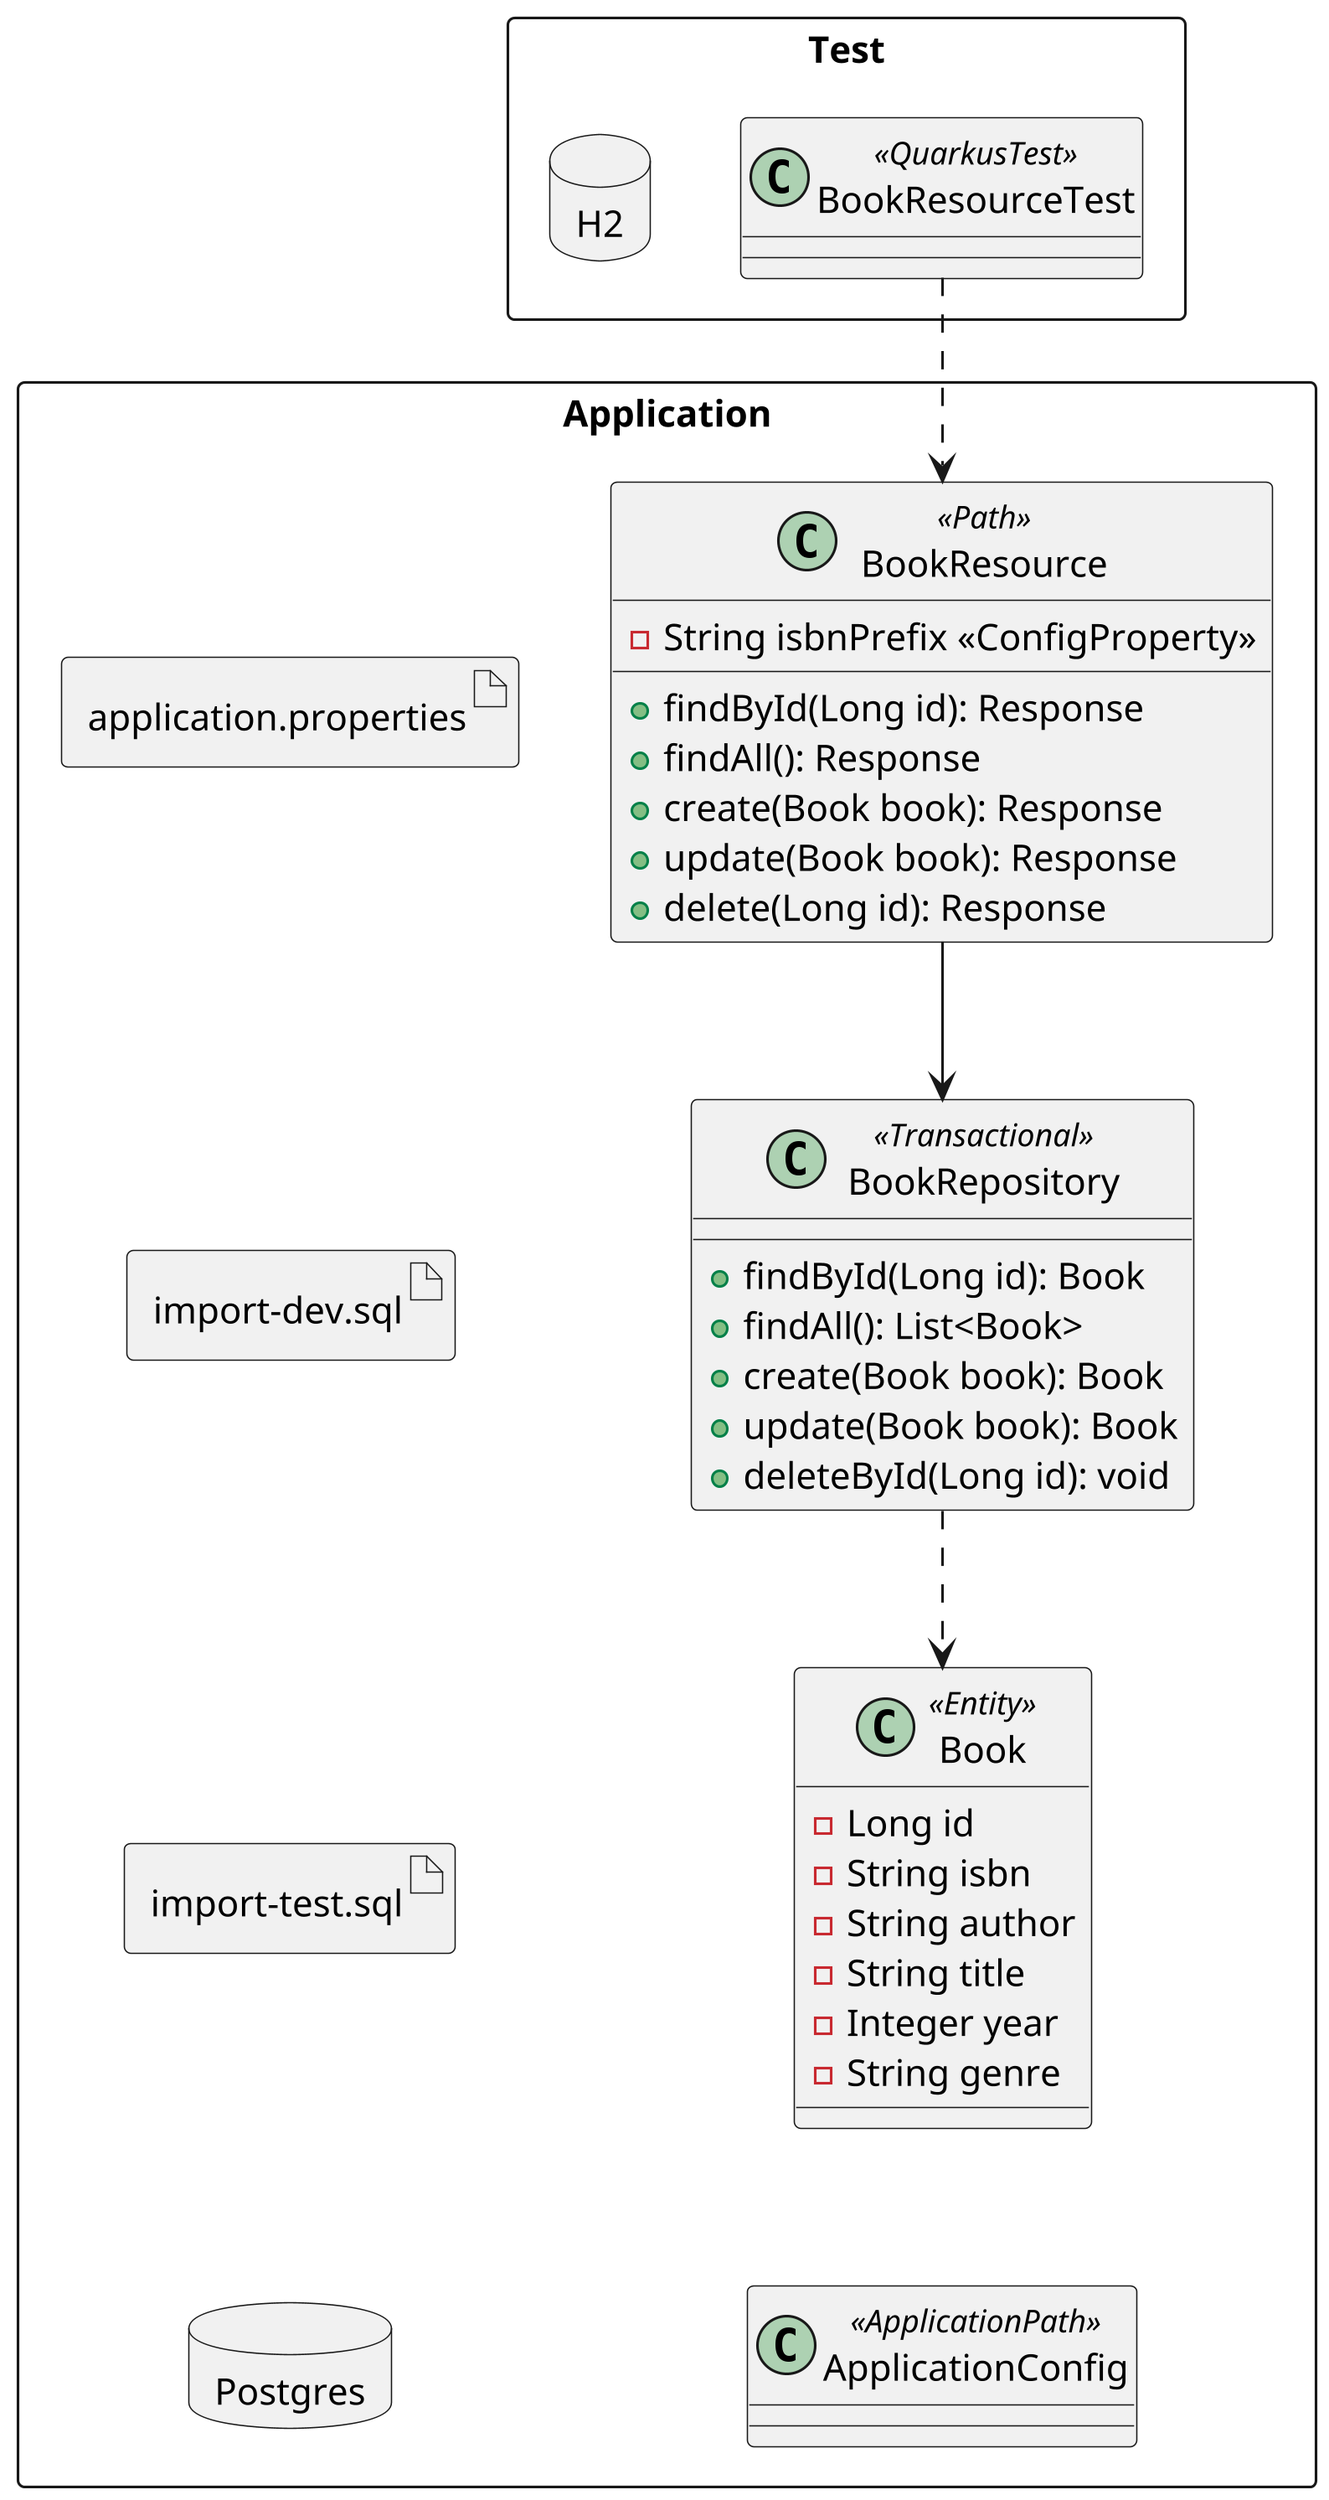 @startuml
skinparam dpi 300
allow_mixing

rectangle Application {
    class ApplicationConfig <<ApplicationPath>>
    class Book <<Entity>> {
      - Long id
      - String isbn
      - String author
      - String title
      - Integer year
      - String genre
    }

    class BookRepository <<Transactional>> {
      + findById(Long id): Book
      + findAll(): List<Book>
      + create(Book book): Book
      + update(Book book): Book
      + deleteById(Long id): void
    }

    class BookResource <<Path>> {
      - String isbnPrefix <<ConfigProperty>>
      + findById(Long id): Response
      + findAll(): Response
      + create(Book book): Response
      + update(Book book): Response
      + delete(Long id): Response
    }

    database Postgres
    artifact "application<U+002E>properties" as app
    artifact "import-dev<U+002E>sql" as importdev
    artifact "import-test<U+002E>sql" as importtest
}

rectangle Test {
    class BookResourceTest <<QuarkusTest>>
    database H2
}

BookResource --> BookRepository
BookRepository ..> Book
BookResourceTest ..> BookResource
app -[hidden]-> importdev
importdev -[hidden]-> importtest
importtest -[hidden]-> Postgres
Book -[hidden]-> ApplicationConfig

@enduml
